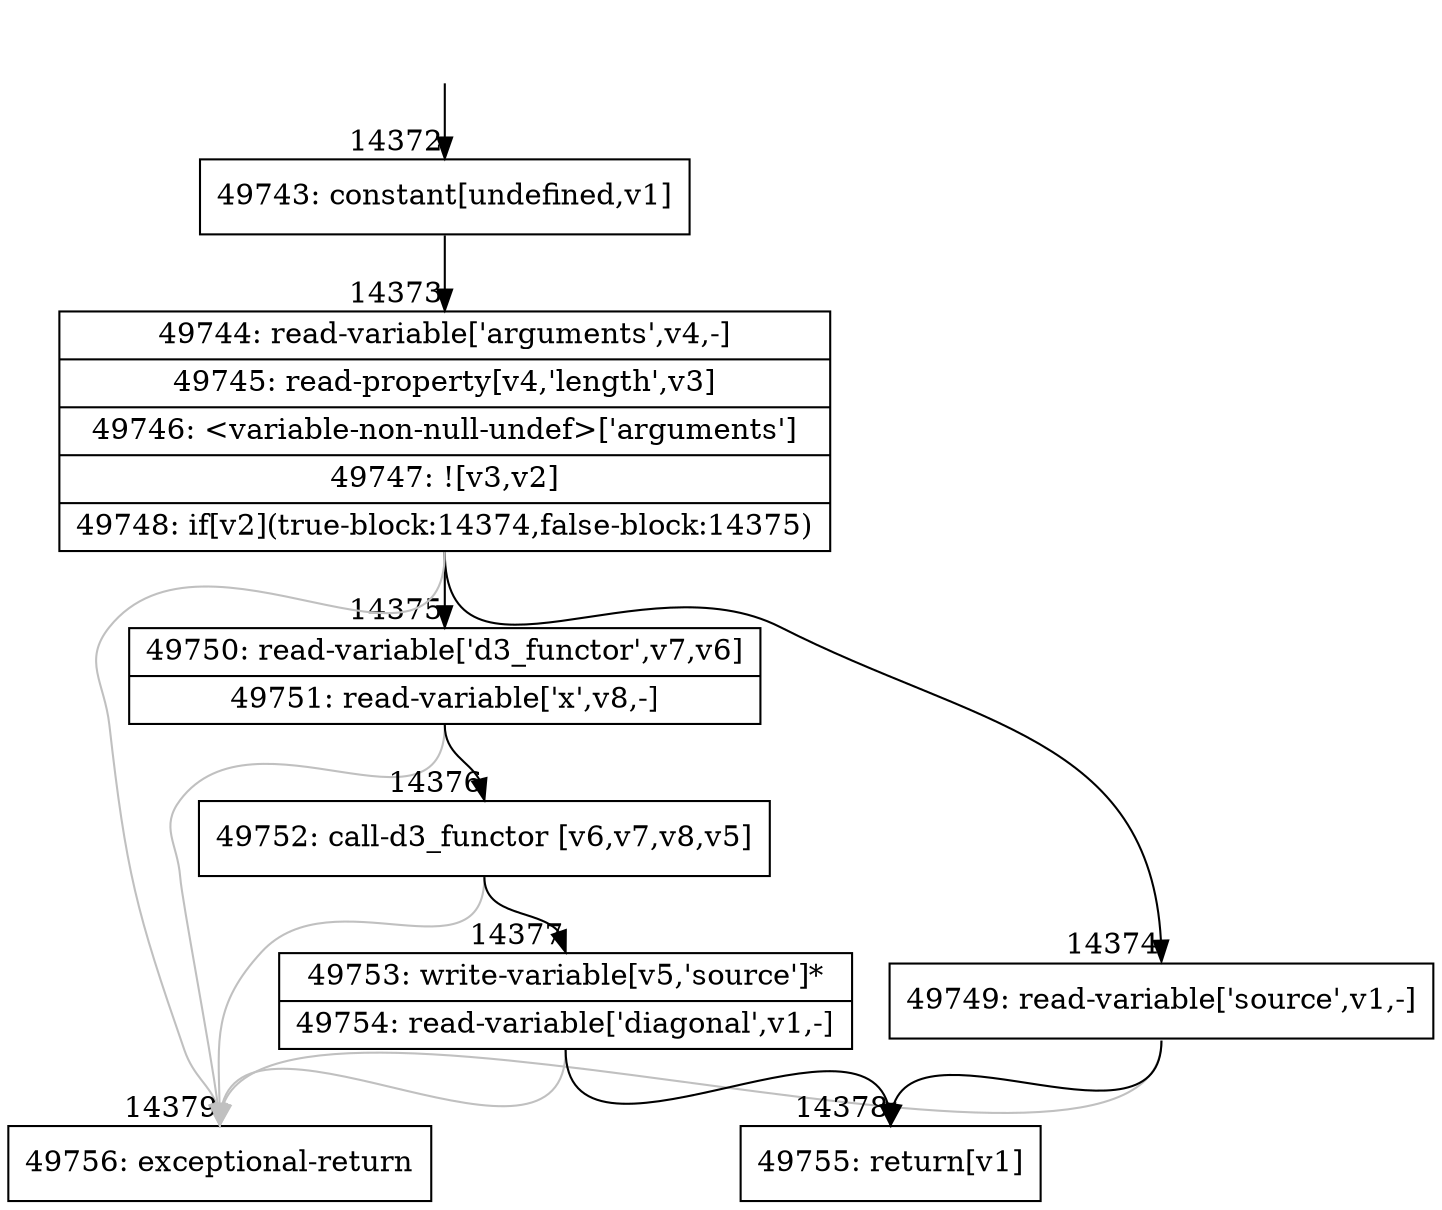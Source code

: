 digraph {
rankdir="TD"
BB_entry1330[shape=none,label=""];
BB_entry1330 -> BB14372 [tailport=s, headport=n, headlabel="    14372"]
BB14372 [shape=record label="{49743: constant[undefined,v1]}" ] 
BB14372 -> BB14373 [tailport=s, headport=n, headlabel="      14373"]
BB14373 [shape=record label="{49744: read-variable['arguments',v4,-]|49745: read-property[v4,'length',v3]|49746: \<variable-non-null-undef\>['arguments']|49747: ![v3,v2]|49748: if[v2](true-block:14374,false-block:14375)}" ] 
BB14373 -> BB14374 [tailport=s, headport=n, headlabel="      14374"]
BB14373 -> BB14375 [tailport=s, headport=n, headlabel="      14375"]
BB14373 -> BB14379 [tailport=s, headport=n, color=gray, headlabel="      14379"]
BB14374 [shape=record label="{49749: read-variable['source',v1,-]}" ] 
BB14374 -> BB14378 [tailport=s, headport=n, headlabel="      14378"]
BB14374 -> BB14379 [tailport=s, headport=n, color=gray]
BB14375 [shape=record label="{49750: read-variable['d3_functor',v7,v6]|49751: read-variable['x',v8,-]}" ] 
BB14375 -> BB14376 [tailport=s, headport=n, headlabel="      14376"]
BB14375 -> BB14379 [tailport=s, headport=n, color=gray]
BB14376 [shape=record label="{49752: call-d3_functor [v6,v7,v8,v5]}" ] 
BB14376 -> BB14377 [tailport=s, headport=n, headlabel="      14377"]
BB14376 -> BB14379 [tailport=s, headport=n, color=gray]
BB14377 [shape=record label="{49753: write-variable[v5,'source']*|49754: read-variable['diagonal',v1,-]}" ] 
BB14377 -> BB14378 [tailport=s, headport=n]
BB14377 -> BB14379 [tailport=s, headport=n, color=gray]
BB14378 [shape=record label="{49755: return[v1]}" ] 
BB14379 [shape=record label="{49756: exceptional-return}" ] 
//#$~ 8510
}
